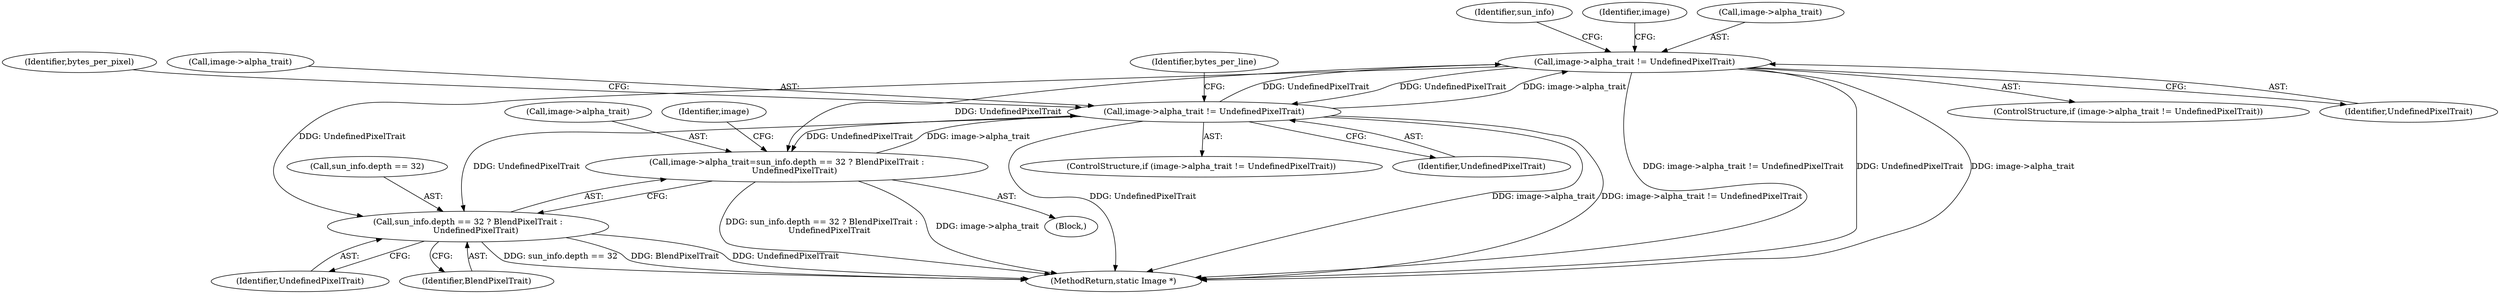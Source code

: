 digraph "0_ImageMagick_1aa0c6dab6dcef4d9bc3571866ae1c1ddbec7d8f@pointer" {
"1001419" [label="(Call,image->alpha_trait != UndefinedPixelTrait)"];
"1001314" [label="(Call,image->alpha_trait != UndefinedPixelTrait)"];
"1000677" [label="(Call,image->alpha_trait=sun_info.depth == 32 ? BlendPixelTrait :\n      UndefinedPixelTrait)"];
"1001419" [label="(Call,image->alpha_trait != UndefinedPixelTrait)"];
"1000681" [label="(Call,sun_info.depth == 32 ? BlendPixelTrait :\n      UndefinedPixelTrait)"];
"1000209" [label="(Block,)"];
"1001434" [label="(Identifier,sun_info)"];
"1000681" [label="(Call,sun_info.depth == 32 ? BlendPixelTrait :\n      UndefinedPixelTrait)"];
"1001313" [label="(ControlStructure,if (image->alpha_trait != UndefinedPixelTrait))"];
"1000682" [label="(Call,sun_info.depth == 32)"];
"1000678" [label="(Call,image->alpha_trait)"];
"1001318" [label="(Identifier,UndefinedPixelTrait)"];
"1001320" [label="(Identifier,bytes_per_pixel)"];
"1001425" [label="(Identifier,image)"];
"1000677" [label="(Call,image->alpha_trait=sun_info.depth == 32 ? BlendPixelTrait :\n      UndefinedPixelTrait)"];
"1001420" [label="(Call,image->alpha_trait)"];
"1001697" [label="(MethodReturn,static Image *)"];
"1001315" [label="(Call,image->alpha_trait)"];
"1000687" [label="(Identifier,BlendPixelTrait)"];
"1001418" [label="(ControlStructure,if (image->alpha_trait != UndefinedPixelTrait))"];
"1001423" [label="(Identifier,UndefinedPixelTrait)"];
"1000691" [label="(Identifier,image)"];
"1000688" [label="(Identifier,UndefinedPixelTrait)"];
"1001314" [label="(Call,image->alpha_trait != UndefinedPixelTrait)"];
"1001419" [label="(Call,image->alpha_trait != UndefinedPixelTrait)"];
"1001323" [label="(Identifier,bytes_per_line)"];
"1001419" -> "1001418"  [label="AST: "];
"1001419" -> "1001423"  [label="CFG: "];
"1001420" -> "1001419"  [label="AST: "];
"1001423" -> "1001419"  [label="AST: "];
"1001425" -> "1001419"  [label="CFG: "];
"1001434" -> "1001419"  [label="CFG: "];
"1001419" -> "1001697"  [label="DDG: image->alpha_trait != UndefinedPixelTrait"];
"1001419" -> "1001697"  [label="DDG: UndefinedPixelTrait"];
"1001419" -> "1001697"  [label="DDG: image->alpha_trait"];
"1001419" -> "1000677"  [label="DDG: UndefinedPixelTrait"];
"1001419" -> "1000681"  [label="DDG: UndefinedPixelTrait"];
"1001419" -> "1001314"  [label="DDG: UndefinedPixelTrait"];
"1001314" -> "1001419"  [label="DDG: image->alpha_trait"];
"1001314" -> "1001419"  [label="DDG: UndefinedPixelTrait"];
"1001314" -> "1001313"  [label="AST: "];
"1001314" -> "1001318"  [label="CFG: "];
"1001315" -> "1001314"  [label="AST: "];
"1001318" -> "1001314"  [label="AST: "];
"1001320" -> "1001314"  [label="CFG: "];
"1001323" -> "1001314"  [label="CFG: "];
"1001314" -> "1001697"  [label="DDG: UndefinedPixelTrait"];
"1001314" -> "1001697"  [label="DDG: image->alpha_trait"];
"1001314" -> "1001697"  [label="DDG: image->alpha_trait != UndefinedPixelTrait"];
"1001314" -> "1000677"  [label="DDG: UndefinedPixelTrait"];
"1001314" -> "1000681"  [label="DDG: UndefinedPixelTrait"];
"1000677" -> "1001314"  [label="DDG: image->alpha_trait"];
"1000677" -> "1000209"  [label="AST: "];
"1000677" -> "1000681"  [label="CFG: "];
"1000678" -> "1000677"  [label="AST: "];
"1000681" -> "1000677"  [label="AST: "];
"1000691" -> "1000677"  [label="CFG: "];
"1000677" -> "1001697"  [label="DDG: sun_info.depth == 32 ? BlendPixelTrait :\n      UndefinedPixelTrait"];
"1000677" -> "1001697"  [label="DDG: image->alpha_trait"];
"1000681" -> "1000687"  [label="CFG: "];
"1000681" -> "1000688"  [label="CFG: "];
"1000682" -> "1000681"  [label="AST: "];
"1000687" -> "1000681"  [label="AST: "];
"1000688" -> "1000681"  [label="AST: "];
"1000681" -> "1001697"  [label="DDG: sun_info.depth == 32"];
"1000681" -> "1001697"  [label="DDG: BlendPixelTrait"];
"1000681" -> "1001697"  [label="DDG: UndefinedPixelTrait"];
}
